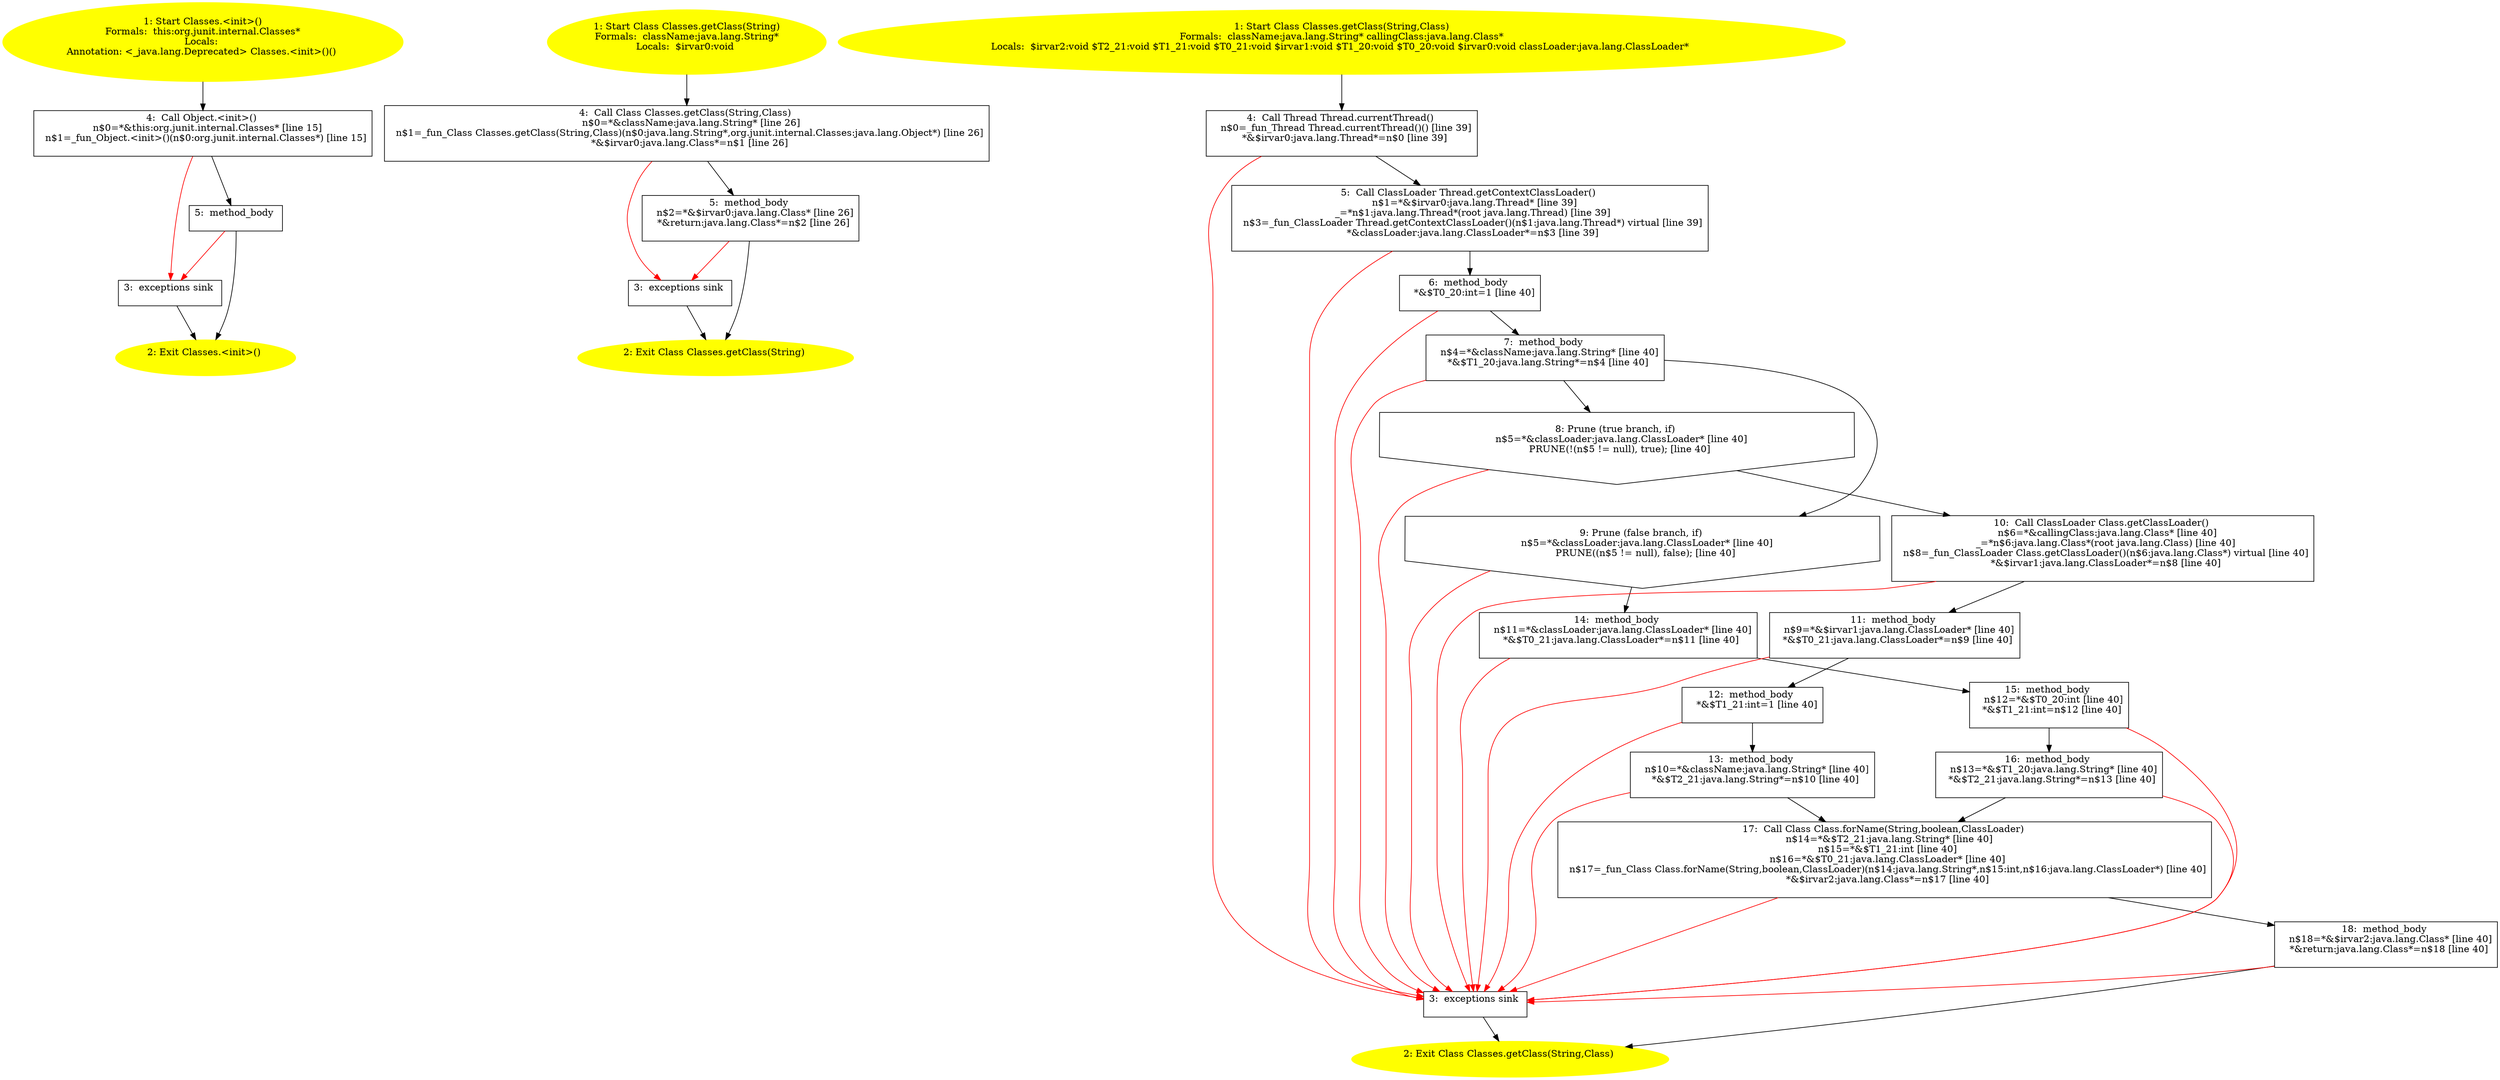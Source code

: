 /* @generated */
digraph cfg {
"org.junit.internal.Classes.<init>().93944b5b1492e5063651e5ebcfda7760_1" [label="1: Start Classes.<init>()\nFormals:  this:org.junit.internal.Classes*\nLocals: \nAnnotation: <_java.lang.Deprecated> Classes.<init>()() \n  " color=yellow style=filled]
	

	 "org.junit.internal.Classes.<init>().93944b5b1492e5063651e5ebcfda7760_1" -> "org.junit.internal.Classes.<init>().93944b5b1492e5063651e5ebcfda7760_4" ;
"org.junit.internal.Classes.<init>().93944b5b1492e5063651e5ebcfda7760_2" [label="2: Exit Classes.<init>() \n  " color=yellow style=filled]
	

"org.junit.internal.Classes.<init>().93944b5b1492e5063651e5ebcfda7760_3" [label="3:  exceptions sink \n  " shape="box"]
	

	 "org.junit.internal.Classes.<init>().93944b5b1492e5063651e5ebcfda7760_3" -> "org.junit.internal.Classes.<init>().93944b5b1492e5063651e5ebcfda7760_2" ;
"org.junit.internal.Classes.<init>().93944b5b1492e5063651e5ebcfda7760_4" [label="4:  Call Object.<init>() \n   n$0=*&this:org.junit.internal.Classes* [line 15]\n  n$1=_fun_Object.<init>()(n$0:org.junit.internal.Classes*) [line 15]\n " shape="box"]
	

	 "org.junit.internal.Classes.<init>().93944b5b1492e5063651e5ebcfda7760_4" -> "org.junit.internal.Classes.<init>().93944b5b1492e5063651e5ebcfda7760_5" ;
	 "org.junit.internal.Classes.<init>().93944b5b1492e5063651e5ebcfda7760_4" -> "org.junit.internal.Classes.<init>().93944b5b1492e5063651e5ebcfda7760_3" [color="red" ];
"org.junit.internal.Classes.<init>().93944b5b1492e5063651e5ebcfda7760_5" [label="5:  method_body \n  " shape="box"]
	

	 "org.junit.internal.Classes.<init>().93944b5b1492e5063651e5ebcfda7760_5" -> "org.junit.internal.Classes.<init>().93944b5b1492e5063651e5ebcfda7760_2" ;
	 "org.junit.internal.Classes.<init>().93944b5b1492e5063651e5ebcfda7760_5" -> "org.junit.internal.Classes.<init>().93944b5b1492e5063651e5ebcfda7760_3" [color="red" ];
"org.junit.internal.Classes.getClass(java.lang.String):java.lang.Class.ea5f738e9d3e58427e4a87462baea73e_1" [label="1: Start Class Classes.getClass(String)\nFormals:  className:java.lang.String*\nLocals:  $irvar0:void \n  " color=yellow style=filled]
	

	 "org.junit.internal.Classes.getClass(java.lang.String):java.lang.Class.ea5f738e9d3e58427e4a87462baea73e_1" -> "org.junit.internal.Classes.getClass(java.lang.String):java.lang.Class.ea5f738e9d3e58427e4a87462baea73e_4" ;
"org.junit.internal.Classes.getClass(java.lang.String):java.lang.Class.ea5f738e9d3e58427e4a87462baea73e_2" [label="2: Exit Class Classes.getClass(String) \n  " color=yellow style=filled]
	

"org.junit.internal.Classes.getClass(java.lang.String):java.lang.Class.ea5f738e9d3e58427e4a87462baea73e_3" [label="3:  exceptions sink \n  " shape="box"]
	

	 "org.junit.internal.Classes.getClass(java.lang.String):java.lang.Class.ea5f738e9d3e58427e4a87462baea73e_3" -> "org.junit.internal.Classes.getClass(java.lang.String):java.lang.Class.ea5f738e9d3e58427e4a87462baea73e_2" ;
"org.junit.internal.Classes.getClass(java.lang.String):java.lang.Class.ea5f738e9d3e58427e4a87462baea73e_4" [label="4:  Call Class Classes.getClass(String,Class) \n   n$0=*&className:java.lang.String* [line 26]\n  n$1=_fun_Class Classes.getClass(String,Class)(n$0:java.lang.String*,org.junit.internal.Classes:java.lang.Object*) [line 26]\n  *&$irvar0:java.lang.Class*=n$1 [line 26]\n " shape="box"]
	

	 "org.junit.internal.Classes.getClass(java.lang.String):java.lang.Class.ea5f738e9d3e58427e4a87462baea73e_4" -> "org.junit.internal.Classes.getClass(java.lang.String):java.lang.Class.ea5f738e9d3e58427e4a87462baea73e_5" ;
	 "org.junit.internal.Classes.getClass(java.lang.String):java.lang.Class.ea5f738e9d3e58427e4a87462baea73e_4" -> "org.junit.internal.Classes.getClass(java.lang.String):java.lang.Class.ea5f738e9d3e58427e4a87462baea73e_3" [color="red" ];
"org.junit.internal.Classes.getClass(java.lang.String):java.lang.Class.ea5f738e9d3e58427e4a87462baea73e_5" [label="5:  method_body \n   n$2=*&$irvar0:java.lang.Class* [line 26]\n  *&return:java.lang.Class*=n$2 [line 26]\n " shape="box"]
	

	 "org.junit.internal.Classes.getClass(java.lang.String):java.lang.Class.ea5f738e9d3e58427e4a87462baea73e_5" -> "org.junit.internal.Classes.getClass(java.lang.String):java.lang.Class.ea5f738e9d3e58427e4a87462baea73e_2" ;
	 "org.junit.internal.Classes.getClass(java.lang.String):java.lang.Class.ea5f738e9d3e58427e4a87462baea73e_5" -> "org.junit.internal.Classes.getClass(java.lang.String):java.lang.Class.ea5f738e9d3e58427e4a87462baea73e_3" [color="red" ];
"org.junit.internal.Classes.getClass(java.lang.String,java.lang.Class):java.lang.Class.c9f55c26e9302b1a8d19ef13f124e882_1" [label="1: Start Class Classes.getClass(String,Class)\nFormals:  className:java.lang.String* callingClass:java.lang.Class*\nLocals:  $irvar2:void $T2_21:void $T1_21:void $T0_21:void $irvar1:void $T1_20:void $T0_20:void $irvar0:void classLoader:java.lang.ClassLoader* \n  " color=yellow style=filled]
	

	 "org.junit.internal.Classes.getClass(java.lang.String,java.lang.Class):java.lang.Class.c9f55c26e9302b1a8d19ef13f124e882_1" -> "org.junit.internal.Classes.getClass(java.lang.String,java.lang.Class):java.lang.Class.c9f55c26e9302b1a8d19ef13f124e882_4" ;
"org.junit.internal.Classes.getClass(java.lang.String,java.lang.Class):java.lang.Class.c9f55c26e9302b1a8d19ef13f124e882_2" [label="2: Exit Class Classes.getClass(String,Class) \n  " color=yellow style=filled]
	

"org.junit.internal.Classes.getClass(java.lang.String,java.lang.Class):java.lang.Class.c9f55c26e9302b1a8d19ef13f124e882_3" [label="3:  exceptions sink \n  " shape="box"]
	

	 "org.junit.internal.Classes.getClass(java.lang.String,java.lang.Class):java.lang.Class.c9f55c26e9302b1a8d19ef13f124e882_3" -> "org.junit.internal.Classes.getClass(java.lang.String,java.lang.Class):java.lang.Class.c9f55c26e9302b1a8d19ef13f124e882_2" ;
"org.junit.internal.Classes.getClass(java.lang.String,java.lang.Class):java.lang.Class.c9f55c26e9302b1a8d19ef13f124e882_4" [label="4:  Call Thread Thread.currentThread() \n   n$0=_fun_Thread Thread.currentThread()() [line 39]\n  *&$irvar0:java.lang.Thread*=n$0 [line 39]\n " shape="box"]
	

	 "org.junit.internal.Classes.getClass(java.lang.String,java.lang.Class):java.lang.Class.c9f55c26e9302b1a8d19ef13f124e882_4" -> "org.junit.internal.Classes.getClass(java.lang.String,java.lang.Class):java.lang.Class.c9f55c26e9302b1a8d19ef13f124e882_5" ;
	 "org.junit.internal.Classes.getClass(java.lang.String,java.lang.Class):java.lang.Class.c9f55c26e9302b1a8d19ef13f124e882_4" -> "org.junit.internal.Classes.getClass(java.lang.String,java.lang.Class):java.lang.Class.c9f55c26e9302b1a8d19ef13f124e882_3" [color="red" ];
"org.junit.internal.Classes.getClass(java.lang.String,java.lang.Class):java.lang.Class.c9f55c26e9302b1a8d19ef13f124e882_5" [label="5:  Call ClassLoader Thread.getContextClassLoader() \n   n$1=*&$irvar0:java.lang.Thread* [line 39]\n  _=*n$1:java.lang.Thread*(root java.lang.Thread) [line 39]\n  n$3=_fun_ClassLoader Thread.getContextClassLoader()(n$1:java.lang.Thread*) virtual [line 39]\n  *&classLoader:java.lang.ClassLoader*=n$3 [line 39]\n " shape="box"]
	

	 "org.junit.internal.Classes.getClass(java.lang.String,java.lang.Class):java.lang.Class.c9f55c26e9302b1a8d19ef13f124e882_5" -> "org.junit.internal.Classes.getClass(java.lang.String,java.lang.Class):java.lang.Class.c9f55c26e9302b1a8d19ef13f124e882_6" ;
	 "org.junit.internal.Classes.getClass(java.lang.String,java.lang.Class):java.lang.Class.c9f55c26e9302b1a8d19ef13f124e882_5" -> "org.junit.internal.Classes.getClass(java.lang.String,java.lang.Class):java.lang.Class.c9f55c26e9302b1a8d19ef13f124e882_3" [color="red" ];
"org.junit.internal.Classes.getClass(java.lang.String,java.lang.Class):java.lang.Class.c9f55c26e9302b1a8d19ef13f124e882_6" [label="6:  method_body \n   *&$T0_20:int=1 [line 40]\n " shape="box"]
	

	 "org.junit.internal.Classes.getClass(java.lang.String,java.lang.Class):java.lang.Class.c9f55c26e9302b1a8d19ef13f124e882_6" -> "org.junit.internal.Classes.getClass(java.lang.String,java.lang.Class):java.lang.Class.c9f55c26e9302b1a8d19ef13f124e882_7" ;
	 "org.junit.internal.Classes.getClass(java.lang.String,java.lang.Class):java.lang.Class.c9f55c26e9302b1a8d19ef13f124e882_6" -> "org.junit.internal.Classes.getClass(java.lang.String,java.lang.Class):java.lang.Class.c9f55c26e9302b1a8d19ef13f124e882_3" [color="red" ];
"org.junit.internal.Classes.getClass(java.lang.String,java.lang.Class):java.lang.Class.c9f55c26e9302b1a8d19ef13f124e882_7" [label="7:  method_body \n   n$4=*&className:java.lang.String* [line 40]\n  *&$T1_20:java.lang.String*=n$4 [line 40]\n " shape="box"]
	

	 "org.junit.internal.Classes.getClass(java.lang.String,java.lang.Class):java.lang.Class.c9f55c26e9302b1a8d19ef13f124e882_7" -> "org.junit.internal.Classes.getClass(java.lang.String,java.lang.Class):java.lang.Class.c9f55c26e9302b1a8d19ef13f124e882_8" ;
	 "org.junit.internal.Classes.getClass(java.lang.String,java.lang.Class):java.lang.Class.c9f55c26e9302b1a8d19ef13f124e882_7" -> "org.junit.internal.Classes.getClass(java.lang.String,java.lang.Class):java.lang.Class.c9f55c26e9302b1a8d19ef13f124e882_9" ;
	 "org.junit.internal.Classes.getClass(java.lang.String,java.lang.Class):java.lang.Class.c9f55c26e9302b1a8d19ef13f124e882_7" -> "org.junit.internal.Classes.getClass(java.lang.String,java.lang.Class):java.lang.Class.c9f55c26e9302b1a8d19ef13f124e882_3" [color="red" ];
"org.junit.internal.Classes.getClass(java.lang.String,java.lang.Class):java.lang.Class.c9f55c26e9302b1a8d19ef13f124e882_8" [label="8: Prune (true branch, if) \n   n$5=*&classLoader:java.lang.ClassLoader* [line 40]\n  PRUNE(!(n$5 != null), true); [line 40]\n " shape="invhouse"]
	

	 "org.junit.internal.Classes.getClass(java.lang.String,java.lang.Class):java.lang.Class.c9f55c26e9302b1a8d19ef13f124e882_8" -> "org.junit.internal.Classes.getClass(java.lang.String,java.lang.Class):java.lang.Class.c9f55c26e9302b1a8d19ef13f124e882_10" ;
	 "org.junit.internal.Classes.getClass(java.lang.String,java.lang.Class):java.lang.Class.c9f55c26e9302b1a8d19ef13f124e882_8" -> "org.junit.internal.Classes.getClass(java.lang.String,java.lang.Class):java.lang.Class.c9f55c26e9302b1a8d19ef13f124e882_3" [color="red" ];
"org.junit.internal.Classes.getClass(java.lang.String,java.lang.Class):java.lang.Class.c9f55c26e9302b1a8d19ef13f124e882_9" [label="9: Prune (false branch, if) \n   n$5=*&classLoader:java.lang.ClassLoader* [line 40]\n  PRUNE((n$5 != null), false); [line 40]\n " shape="invhouse"]
	

	 "org.junit.internal.Classes.getClass(java.lang.String,java.lang.Class):java.lang.Class.c9f55c26e9302b1a8d19ef13f124e882_9" -> "org.junit.internal.Classes.getClass(java.lang.String,java.lang.Class):java.lang.Class.c9f55c26e9302b1a8d19ef13f124e882_14" ;
	 "org.junit.internal.Classes.getClass(java.lang.String,java.lang.Class):java.lang.Class.c9f55c26e9302b1a8d19ef13f124e882_9" -> "org.junit.internal.Classes.getClass(java.lang.String,java.lang.Class):java.lang.Class.c9f55c26e9302b1a8d19ef13f124e882_3" [color="red" ];
"org.junit.internal.Classes.getClass(java.lang.String,java.lang.Class):java.lang.Class.c9f55c26e9302b1a8d19ef13f124e882_10" [label="10:  Call ClassLoader Class.getClassLoader() \n   n$6=*&callingClass:java.lang.Class* [line 40]\n  _=*n$6:java.lang.Class*(root java.lang.Class) [line 40]\n  n$8=_fun_ClassLoader Class.getClassLoader()(n$6:java.lang.Class*) virtual [line 40]\n  *&$irvar1:java.lang.ClassLoader*=n$8 [line 40]\n " shape="box"]
	

	 "org.junit.internal.Classes.getClass(java.lang.String,java.lang.Class):java.lang.Class.c9f55c26e9302b1a8d19ef13f124e882_10" -> "org.junit.internal.Classes.getClass(java.lang.String,java.lang.Class):java.lang.Class.c9f55c26e9302b1a8d19ef13f124e882_11" ;
	 "org.junit.internal.Classes.getClass(java.lang.String,java.lang.Class):java.lang.Class.c9f55c26e9302b1a8d19ef13f124e882_10" -> "org.junit.internal.Classes.getClass(java.lang.String,java.lang.Class):java.lang.Class.c9f55c26e9302b1a8d19ef13f124e882_3" [color="red" ];
"org.junit.internal.Classes.getClass(java.lang.String,java.lang.Class):java.lang.Class.c9f55c26e9302b1a8d19ef13f124e882_11" [label="11:  method_body \n   n$9=*&$irvar1:java.lang.ClassLoader* [line 40]\n  *&$T0_21:java.lang.ClassLoader*=n$9 [line 40]\n " shape="box"]
	

	 "org.junit.internal.Classes.getClass(java.lang.String,java.lang.Class):java.lang.Class.c9f55c26e9302b1a8d19ef13f124e882_11" -> "org.junit.internal.Classes.getClass(java.lang.String,java.lang.Class):java.lang.Class.c9f55c26e9302b1a8d19ef13f124e882_12" ;
	 "org.junit.internal.Classes.getClass(java.lang.String,java.lang.Class):java.lang.Class.c9f55c26e9302b1a8d19ef13f124e882_11" -> "org.junit.internal.Classes.getClass(java.lang.String,java.lang.Class):java.lang.Class.c9f55c26e9302b1a8d19ef13f124e882_3" [color="red" ];
"org.junit.internal.Classes.getClass(java.lang.String,java.lang.Class):java.lang.Class.c9f55c26e9302b1a8d19ef13f124e882_12" [label="12:  method_body \n   *&$T1_21:int=1 [line 40]\n " shape="box"]
	

	 "org.junit.internal.Classes.getClass(java.lang.String,java.lang.Class):java.lang.Class.c9f55c26e9302b1a8d19ef13f124e882_12" -> "org.junit.internal.Classes.getClass(java.lang.String,java.lang.Class):java.lang.Class.c9f55c26e9302b1a8d19ef13f124e882_13" ;
	 "org.junit.internal.Classes.getClass(java.lang.String,java.lang.Class):java.lang.Class.c9f55c26e9302b1a8d19ef13f124e882_12" -> "org.junit.internal.Classes.getClass(java.lang.String,java.lang.Class):java.lang.Class.c9f55c26e9302b1a8d19ef13f124e882_3" [color="red" ];
"org.junit.internal.Classes.getClass(java.lang.String,java.lang.Class):java.lang.Class.c9f55c26e9302b1a8d19ef13f124e882_13" [label="13:  method_body \n   n$10=*&className:java.lang.String* [line 40]\n  *&$T2_21:java.lang.String*=n$10 [line 40]\n " shape="box"]
	

	 "org.junit.internal.Classes.getClass(java.lang.String,java.lang.Class):java.lang.Class.c9f55c26e9302b1a8d19ef13f124e882_13" -> "org.junit.internal.Classes.getClass(java.lang.String,java.lang.Class):java.lang.Class.c9f55c26e9302b1a8d19ef13f124e882_17" ;
	 "org.junit.internal.Classes.getClass(java.lang.String,java.lang.Class):java.lang.Class.c9f55c26e9302b1a8d19ef13f124e882_13" -> "org.junit.internal.Classes.getClass(java.lang.String,java.lang.Class):java.lang.Class.c9f55c26e9302b1a8d19ef13f124e882_3" [color="red" ];
"org.junit.internal.Classes.getClass(java.lang.String,java.lang.Class):java.lang.Class.c9f55c26e9302b1a8d19ef13f124e882_14" [label="14:  method_body \n   n$11=*&classLoader:java.lang.ClassLoader* [line 40]\n  *&$T0_21:java.lang.ClassLoader*=n$11 [line 40]\n " shape="box"]
	

	 "org.junit.internal.Classes.getClass(java.lang.String,java.lang.Class):java.lang.Class.c9f55c26e9302b1a8d19ef13f124e882_14" -> "org.junit.internal.Classes.getClass(java.lang.String,java.lang.Class):java.lang.Class.c9f55c26e9302b1a8d19ef13f124e882_15" ;
	 "org.junit.internal.Classes.getClass(java.lang.String,java.lang.Class):java.lang.Class.c9f55c26e9302b1a8d19ef13f124e882_14" -> "org.junit.internal.Classes.getClass(java.lang.String,java.lang.Class):java.lang.Class.c9f55c26e9302b1a8d19ef13f124e882_3" [color="red" ];
"org.junit.internal.Classes.getClass(java.lang.String,java.lang.Class):java.lang.Class.c9f55c26e9302b1a8d19ef13f124e882_15" [label="15:  method_body \n   n$12=*&$T0_20:int [line 40]\n  *&$T1_21:int=n$12 [line 40]\n " shape="box"]
	

	 "org.junit.internal.Classes.getClass(java.lang.String,java.lang.Class):java.lang.Class.c9f55c26e9302b1a8d19ef13f124e882_15" -> "org.junit.internal.Classes.getClass(java.lang.String,java.lang.Class):java.lang.Class.c9f55c26e9302b1a8d19ef13f124e882_16" ;
	 "org.junit.internal.Classes.getClass(java.lang.String,java.lang.Class):java.lang.Class.c9f55c26e9302b1a8d19ef13f124e882_15" -> "org.junit.internal.Classes.getClass(java.lang.String,java.lang.Class):java.lang.Class.c9f55c26e9302b1a8d19ef13f124e882_3" [color="red" ];
"org.junit.internal.Classes.getClass(java.lang.String,java.lang.Class):java.lang.Class.c9f55c26e9302b1a8d19ef13f124e882_16" [label="16:  method_body \n   n$13=*&$T1_20:java.lang.String* [line 40]\n  *&$T2_21:java.lang.String*=n$13 [line 40]\n " shape="box"]
	

	 "org.junit.internal.Classes.getClass(java.lang.String,java.lang.Class):java.lang.Class.c9f55c26e9302b1a8d19ef13f124e882_16" -> "org.junit.internal.Classes.getClass(java.lang.String,java.lang.Class):java.lang.Class.c9f55c26e9302b1a8d19ef13f124e882_17" ;
	 "org.junit.internal.Classes.getClass(java.lang.String,java.lang.Class):java.lang.Class.c9f55c26e9302b1a8d19ef13f124e882_16" -> "org.junit.internal.Classes.getClass(java.lang.String,java.lang.Class):java.lang.Class.c9f55c26e9302b1a8d19ef13f124e882_3" [color="red" ];
"org.junit.internal.Classes.getClass(java.lang.String,java.lang.Class):java.lang.Class.c9f55c26e9302b1a8d19ef13f124e882_17" [label="17:  Call Class Class.forName(String,boolean,ClassLoader) \n   n$14=*&$T2_21:java.lang.String* [line 40]\n  n$15=*&$T1_21:int [line 40]\n  n$16=*&$T0_21:java.lang.ClassLoader* [line 40]\n  n$17=_fun_Class Class.forName(String,boolean,ClassLoader)(n$14:java.lang.String*,n$15:int,n$16:java.lang.ClassLoader*) [line 40]\n  *&$irvar2:java.lang.Class*=n$17 [line 40]\n " shape="box"]
	

	 "org.junit.internal.Classes.getClass(java.lang.String,java.lang.Class):java.lang.Class.c9f55c26e9302b1a8d19ef13f124e882_17" -> "org.junit.internal.Classes.getClass(java.lang.String,java.lang.Class):java.lang.Class.c9f55c26e9302b1a8d19ef13f124e882_18" ;
	 "org.junit.internal.Classes.getClass(java.lang.String,java.lang.Class):java.lang.Class.c9f55c26e9302b1a8d19ef13f124e882_17" -> "org.junit.internal.Classes.getClass(java.lang.String,java.lang.Class):java.lang.Class.c9f55c26e9302b1a8d19ef13f124e882_3" [color="red" ];
"org.junit.internal.Classes.getClass(java.lang.String,java.lang.Class):java.lang.Class.c9f55c26e9302b1a8d19ef13f124e882_18" [label="18:  method_body \n   n$18=*&$irvar2:java.lang.Class* [line 40]\n  *&return:java.lang.Class*=n$18 [line 40]\n " shape="box"]
	

	 "org.junit.internal.Classes.getClass(java.lang.String,java.lang.Class):java.lang.Class.c9f55c26e9302b1a8d19ef13f124e882_18" -> "org.junit.internal.Classes.getClass(java.lang.String,java.lang.Class):java.lang.Class.c9f55c26e9302b1a8d19ef13f124e882_2" ;
	 "org.junit.internal.Classes.getClass(java.lang.String,java.lang.Class):java.lang.Class.c9f55c26e9302b1a8d19ef13f124e882_18" -> "org.junit.internal.Classes.getClass(java.lang.String,java.lang.Class):java.lang.Class.c9f55c26e9302b1a8d19ef13f124e882_3" [color="red" ];
}
